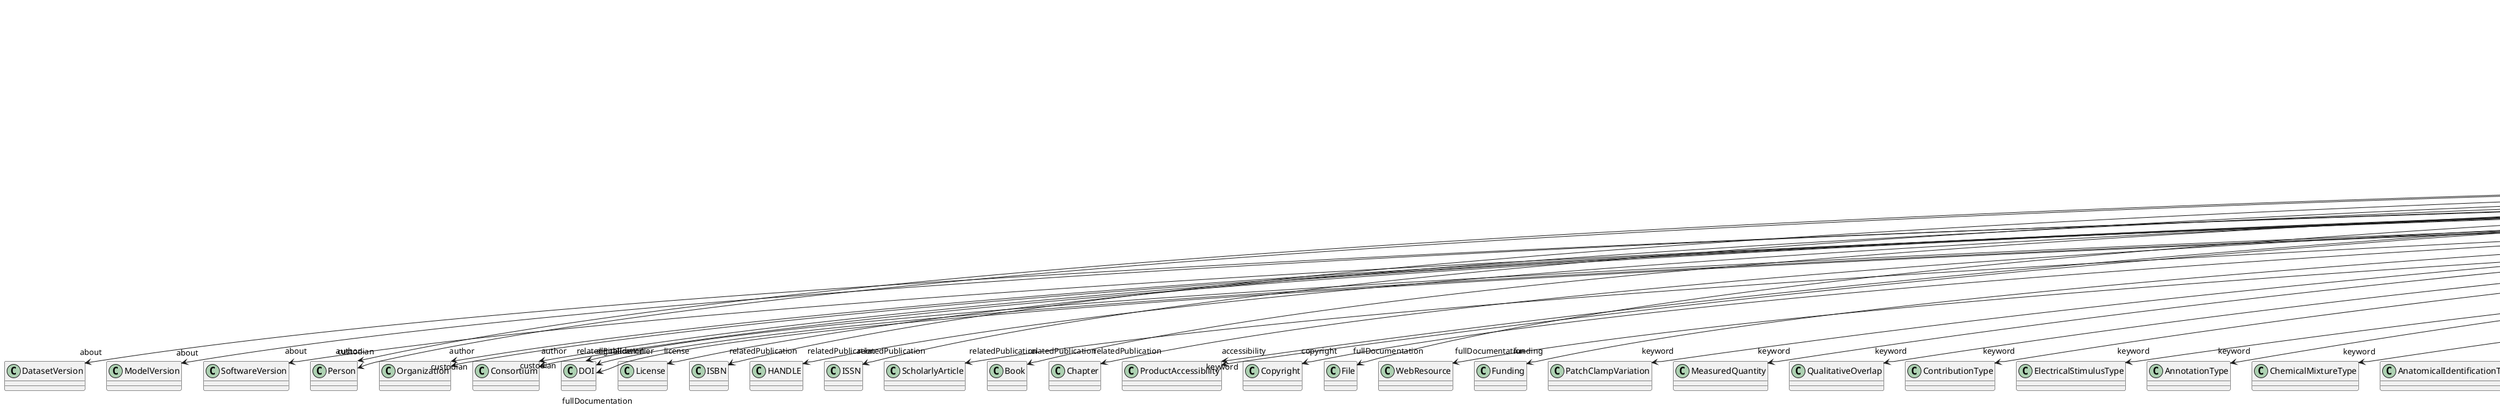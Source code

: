 @startuml
class LivePaperVersion {
+about
+author
+digitalIdentifier
+isAlternativeVersionOf
+isNewVersionOf
+license
+modificationDate
+relatedPublication
+accessibility
+copyright
+custodian
+description
+fullDocumentation
+fullName
+funding
+homepage
+howToCite
+keyword
+otherContribution
+releaseDate
+repository
+shortName
+supportChannel
+versionIdentifier
+versionInnovation

}
LivePaperVersion -d-> "about" DatasetVersion
LivePaperVersion -d-> "about" ModelVersion
LivePaperVersion -d-> "about" SoftwareVersion
LivePaperVersion -d-> "author" Person
LivePaperVersion -d-> "author" Organization
LivePaperVersion -d-> "author" Consortium
LivePaperVersion -d-> "digitalIdentifier" DOI
LivePaperVersion -d-> "isAlternativeVersionOf" LivePaperVersion
LivePaperVersion -d-> "isNewVersionOf" LivePaperVersion
LivePaperVersion -d-> "license" License
LivePaperVersion -d-> "relatedPublication" DOI
LivePaperVersion -d-> "relatedPublication" ISBN
LivePaperVersion -d-> "relatedPublication" HANDLE
LivePaperVersion -d-> "relatedPublication" ISSN
LivePaperVersion -d-> "relatedPublication" ScholarlyArticle
LivePaperVersion -d-> "relatedPublication" Book
LivePaperVersion -d-> "relatedPublication" Chapter
LivePaperVersion -d-> "accessibility" ProductAccessibility
LivePaperVersion -d-> "copyright" Copyright
LivePaperVersion -d-> "custodian" Person
LivePaperVersion -d-> "custodian" Organization
LivePaperVersion -d-> "custodian" Consortium
LivePaperVersion -d-> "fullDocumentation" DOI
LivePaperVersion -d-> "fullDocumentation" File
LivePaperVersion -d-> "fullDocumentation" WebResource
LivePaperVersion -d-> "funding" Funding
LivePaperVersion -d-> "keyword" PatchClampVariation
LivePaperVersion -d-> "keyword" MeasuredQuantity
LivePaperVersion -d-> "keyword" QualitativeOverlap
LivePaperVersion -d-> "keyword" ContributionType
LivePaperVersion -d-> "keyword" ElectricalStimulusType
LivePaperVersion -d-> "keyword" AnnotationType
LivePaperVersion -d-> "keyword" ChemicalMixtureType
LivePaperVersion -d-> "keyword" AnatomicalIdentificationType
LivePaperVersion -d-> "keyword" ProgrammingLanguage
LivePaperVersion -d-> "keyword" OpticalStimulusType
LivePaperVersion -d-> "keyword" AnatomicalPlane
LivePaperVersion -d-> "keyword" FileUsageRole
LivePaperVersion -d-> "keyword" VisualStimulusType
LivePaperVersion -d-> "keyword" GeneticStrainType
LivePaperVersion -d-> "keyword" CellCultureType
LivePaperVersion -d-> "keyword" Service
LivePaperVersion -d-> "keyword" TypeOfUncertainty
LivePaperVersion -d-> "keyword" Disease
LivePaperVersion -d-> "keyword" MeasuredSignalType
LivePaperVersion -d-> "keyword" DiseaseModel
LivePaperVersion -d-> "keyword" TactileStimulusType
LivePaperVersion -d-> "keyword" AuditoryStimulusType
LivePaperVersion -d-> "keyword" OperatingSystem
LivePaperVersion -d-> "keyword" ProductAccessibility
LivePaperVersion -d-> "keyword" BreedingType
LivePaperVersion -d-> "keyword" SoftwareFeature
LivePaperVersion -d-> "keyword" SoftwareApplicationCategory
LivePaperVersion -d-> "keyword" StimulationApproach
LivePaperVersion -d-> "keyword" AgeCategory
LivePaperVersion -d-> "keyword" OperatingDevice
LivePaperVersion -d-> "keyword" AnatomicalAxesOrientation
LivePaperVersion -d-> "keyword" OlfactoryStimulusType
LivePaperVersion -d-> "keyword" FileRepositoryType
LivePaperVersion -d-> "keyword" StimulationTechnique
LivePaperVersion -d-> "keyword" MolecularEntity
LivePaperVersion -d-> "keyword" UnitOfMeasurement
LivePaperVersion -d-> "keyword" CellType
LivePaperVersion -d-> "keyword" CriteriaQualityType
LivePaperVersion -d-> "keyword" GustatoryStimulusType
LivePaperVersion -d-> "keyword" TissueSampleType
LivePaperVersion -d-> "keyword" BiologicalSex
LivePaperVersion -d-> "keyword" DeviceType
LivePaperVersion -d-> "keyword" Terminology
LivePaperVersion -d-> "keyword" UBERONParcellation
LivePaperVersion -d-> "keyword" EducationalLevel
LivePaperVersion -d-> "keyword" Organ
LivePaperVersion -d-> "keyword" Laterality
LivePaperVersion -d-> "keyword" Handedness
LivePaperVersion -d-> "keyword" SemanticDataType
LivePaperVersion -d-> "keyword" LearningResourceType
LivePaperVersion -d-> "keyword" DifferenceMeasure
LivePaperVersion -d-> "keyword" AtlasType
LivePaperVersion -d-> "keyword" OrganismSubstance
LivePaperVersion -d-> "keyword" EthicsAssessment
LivePaperVersion -d-> "keyword" CranialWindowConstructionType
LivePaperVersion -d-> "keyword" AnnotationCriteriaType
LivePaperVersion -d-> "keyword" Colormap
LivePaperVersion -d-> "keyword" FileBundleGrouping
LivePaperVersion -d-> "keyword" PreparationType
LivePaperVersion -d-> "keyword" Species
LivePaperVersion -d-> "keyword" TissueSampleAttribute
LivePaperVersion -d-> "keyword" BiologicalProcess
LivePaperVersion -d-> "keyword" ModelAbstractionLevel
LivePaperVersion -d-> "keyword" SetupType
LivePaperVersion -d-> "keyword" SubjectAttribute
LivePaperVersion -d-> "keyword" TermSuggestion
LivePaperVersion -d-> "keyword" AnalysisTechnique
LivePaperVersion -d-> "keyword" Technique
LivePaperVersion -d-> "keyword" ModelScope
LivePaperVersion -d-> "keyword" MetaDataModelType
LivePaperVersion -d-> "keyword" CranialWindowReinforcementType
LivePaperVersion -d-> "keyword" DataType
LivePaperVersion -d-> "keyword" ActionStatusType
LivePaperVersion -d-> "keyword" SubcellularEntity
LivePaperVersion -d-> "keyword" Language
LivePaperVersion -d-> "keyword" BiologicalOrder
LivePaperVersion -d-> "keyword" OrganismSystem
LivePaperVersion -d-> "keyword" ExperimentalApproach
LivePaperVersion -d-> "otherContribution" Contribution
LivePaperVersion -d-> "repository" FileRepository

@enduml